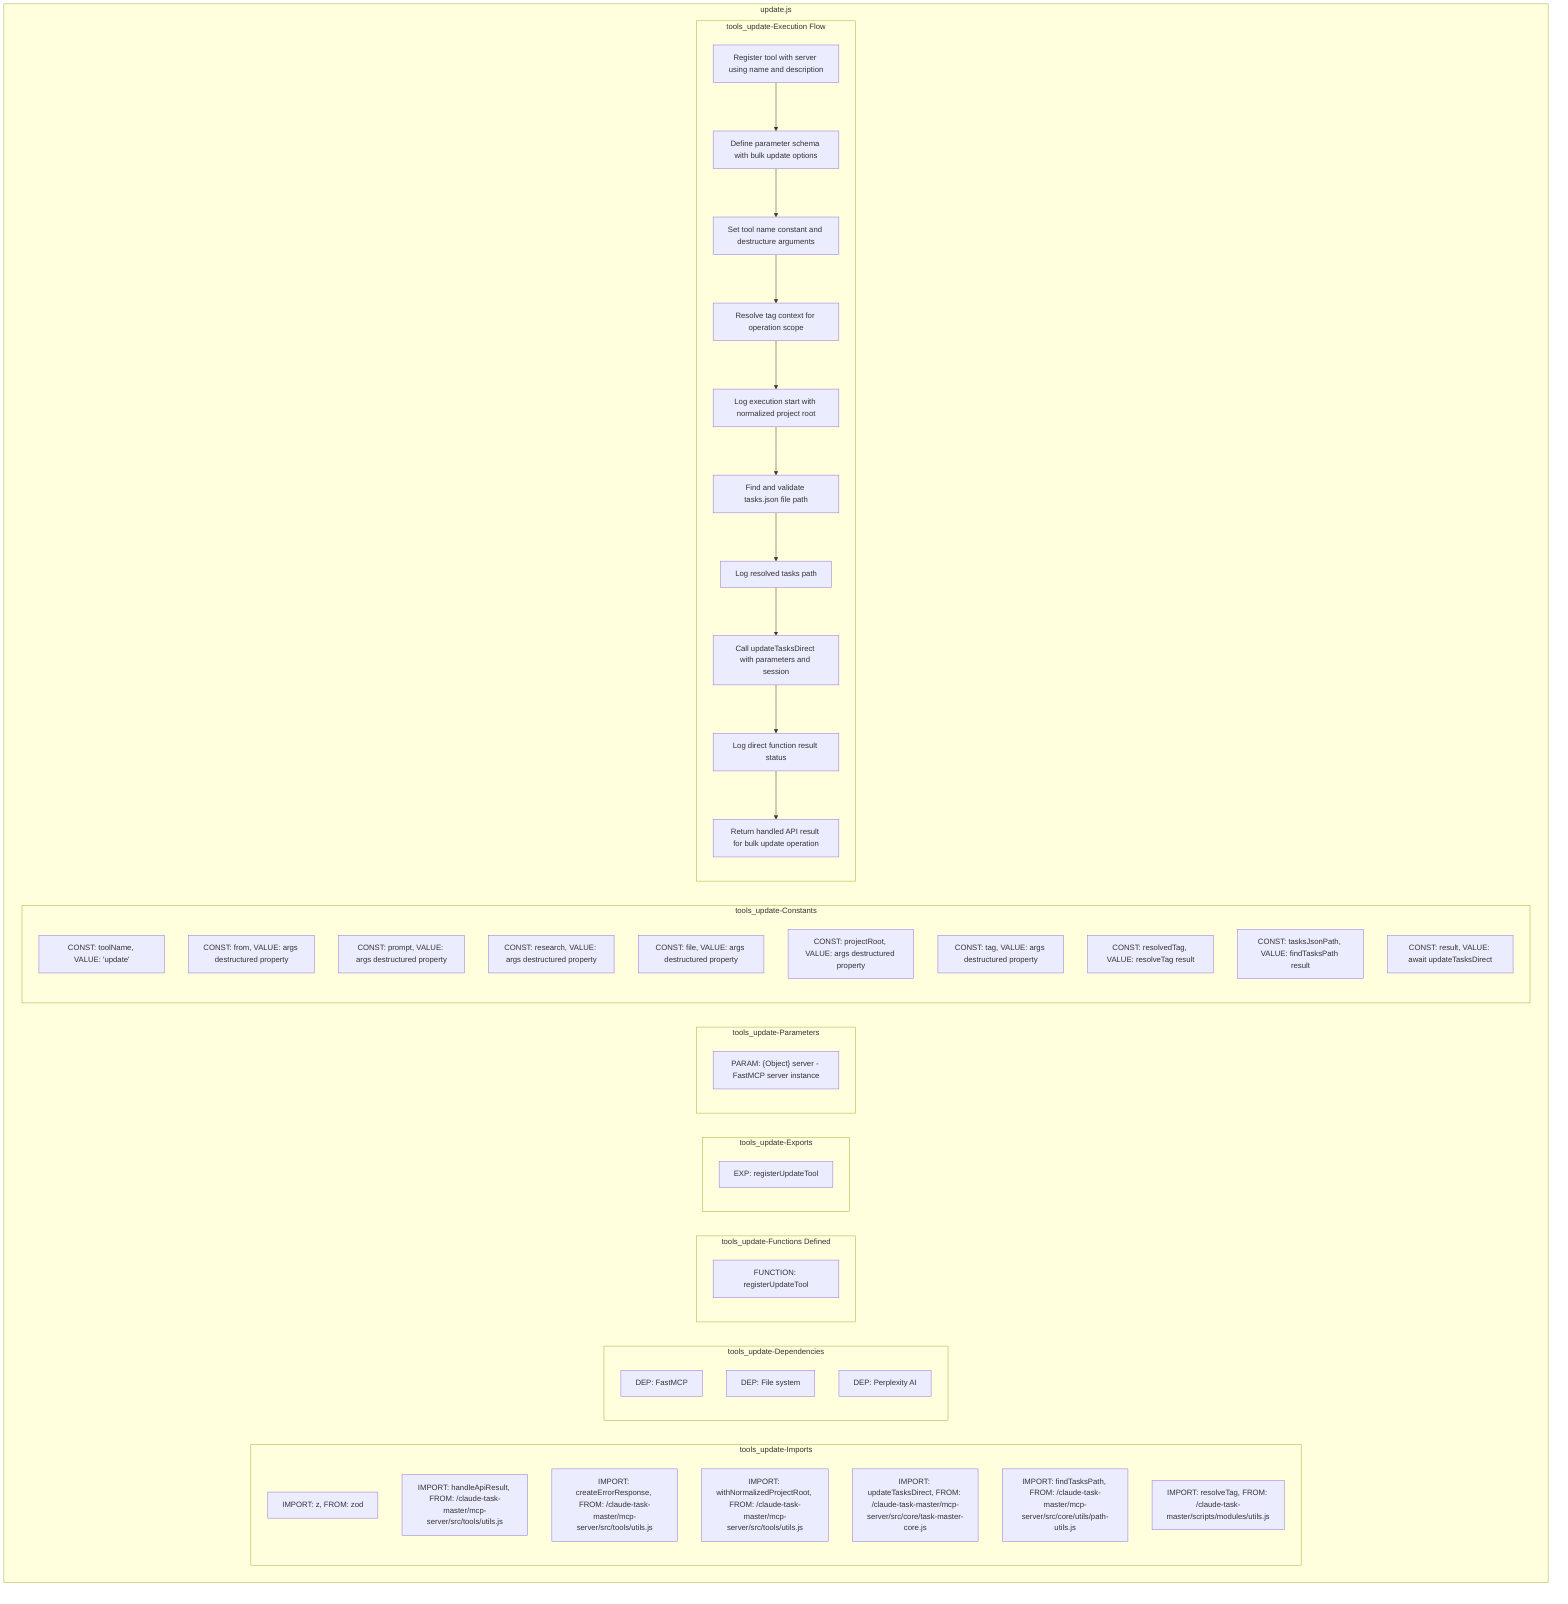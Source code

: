 flowchart TB
    subgraph tools_update-Imports["tools_update-Imports"]
        I1["IMPORT: z, FROM: zod"]
        I2["IMPORT: handleApiResult, FROM: /claude-task-master/mcp-server/src/tools/utils.js"]
        I3["IMPORT: createErrorResponse, FROM: /claude-task-master/mcp-server/src/tools/utils.js"]
        I4["IMPORT: withNormalizedProjectRoot, FROM: /claude-task-master/mcp-server/src/tools/utils.js"]
        I5["IMPORT: updateTasksDirect, FROM: /claude-task-master/mcp-server/src/core/task-master-core.js"]
        I6["IMPORT: findTasksPath, FROM: /claude-task-master/mcp-server/src/core/utils/path-utils.js"]
        I7["IMPORT: resolveTag, FROM: /claude-task-master/scripts/modules/utils.js"]
    end
    subgraph tools_update-Dependencies["tools_update-Dependencies"]
        D1["DEP: FastMCP"]
        D2["DEP: File system"]
        D3["DEP: Perplexity AI"]
    end
    subgraph tools_update-FunctionsDefined["tools_update-Functions Defined"]
        FU1["FUNCTION: registerUpdateTool"]
    end
    subgraph tools_update-Exports["tools_update-Exports"]
        E1["EXP: registerUpdateTool"]
    end
    subgraph tools_update-Parameters["tools_update-Parameters"]
        P1["PARAM: {Object} server - FastMCP server instance"]
    end
    subgraph tools_update-Constants["tools_update-Constants"]
        C1["CONST: toolName, VALUE: 'update'"]
        C2["CONST: from, VALUE: args destructured property"]
        C3["CONST: prompt, VALUE: args destructured property"]
        C4["CONST: research, VALUE: args destructured property"]
        C5["CONST: file, VALUE: args destructured property"]
        C6["CONST: projectRoot, VALUE: args destructured property"]
        C7["CONST: tag, VALUE: args destructured property"]
        C8["CONST: resolvedTag, VALUE: resolveTag result"]
        C9["CONST: tasksJsonPath, VALUE: findTasksPath result"]
        C10["CONST: result, VALUE: await updateTasksDirect"]
    end
    subgraph tools_update-ExecutionFlow["tools_update-Execution Flow"]
        FL1["Register tool with server using name and description"]
        FL2["Define parameter schema with bulk update options"]
        FL3["Set tool name constant and destructure arguments"]
        FL4["Resolve tag context for operation scope"]
        FL5["Log execution start with normalized project root"]
        FL6["Find and validate tasks.json file path"]
        FL7["Log resolved tasks path"]
        FL8["Call updateTasksDirect with parameters and session"]
        FL9["Log direct function result status"]
        FL10["Return handled API result for bulk update operation"]
    end
    subgraph tools_update["update.js"]
        tools_update-Imports
        tools_update-Dependencies
        tools_update-FunctionsDefined
        tools_update-Exports
        tools_update-Parameters
        tools_update-Constants
        tools_update-ExecutionFlow
    end
    FL1 --> FL2
    FL2 --> FL3
    FL3 --> FL4
    FL4 --> FL5
    FL5 --> FL6
    FL6 --> FL7
    FL7 --> FL8
    FL8 --> FL9
    FL9 --> FL10